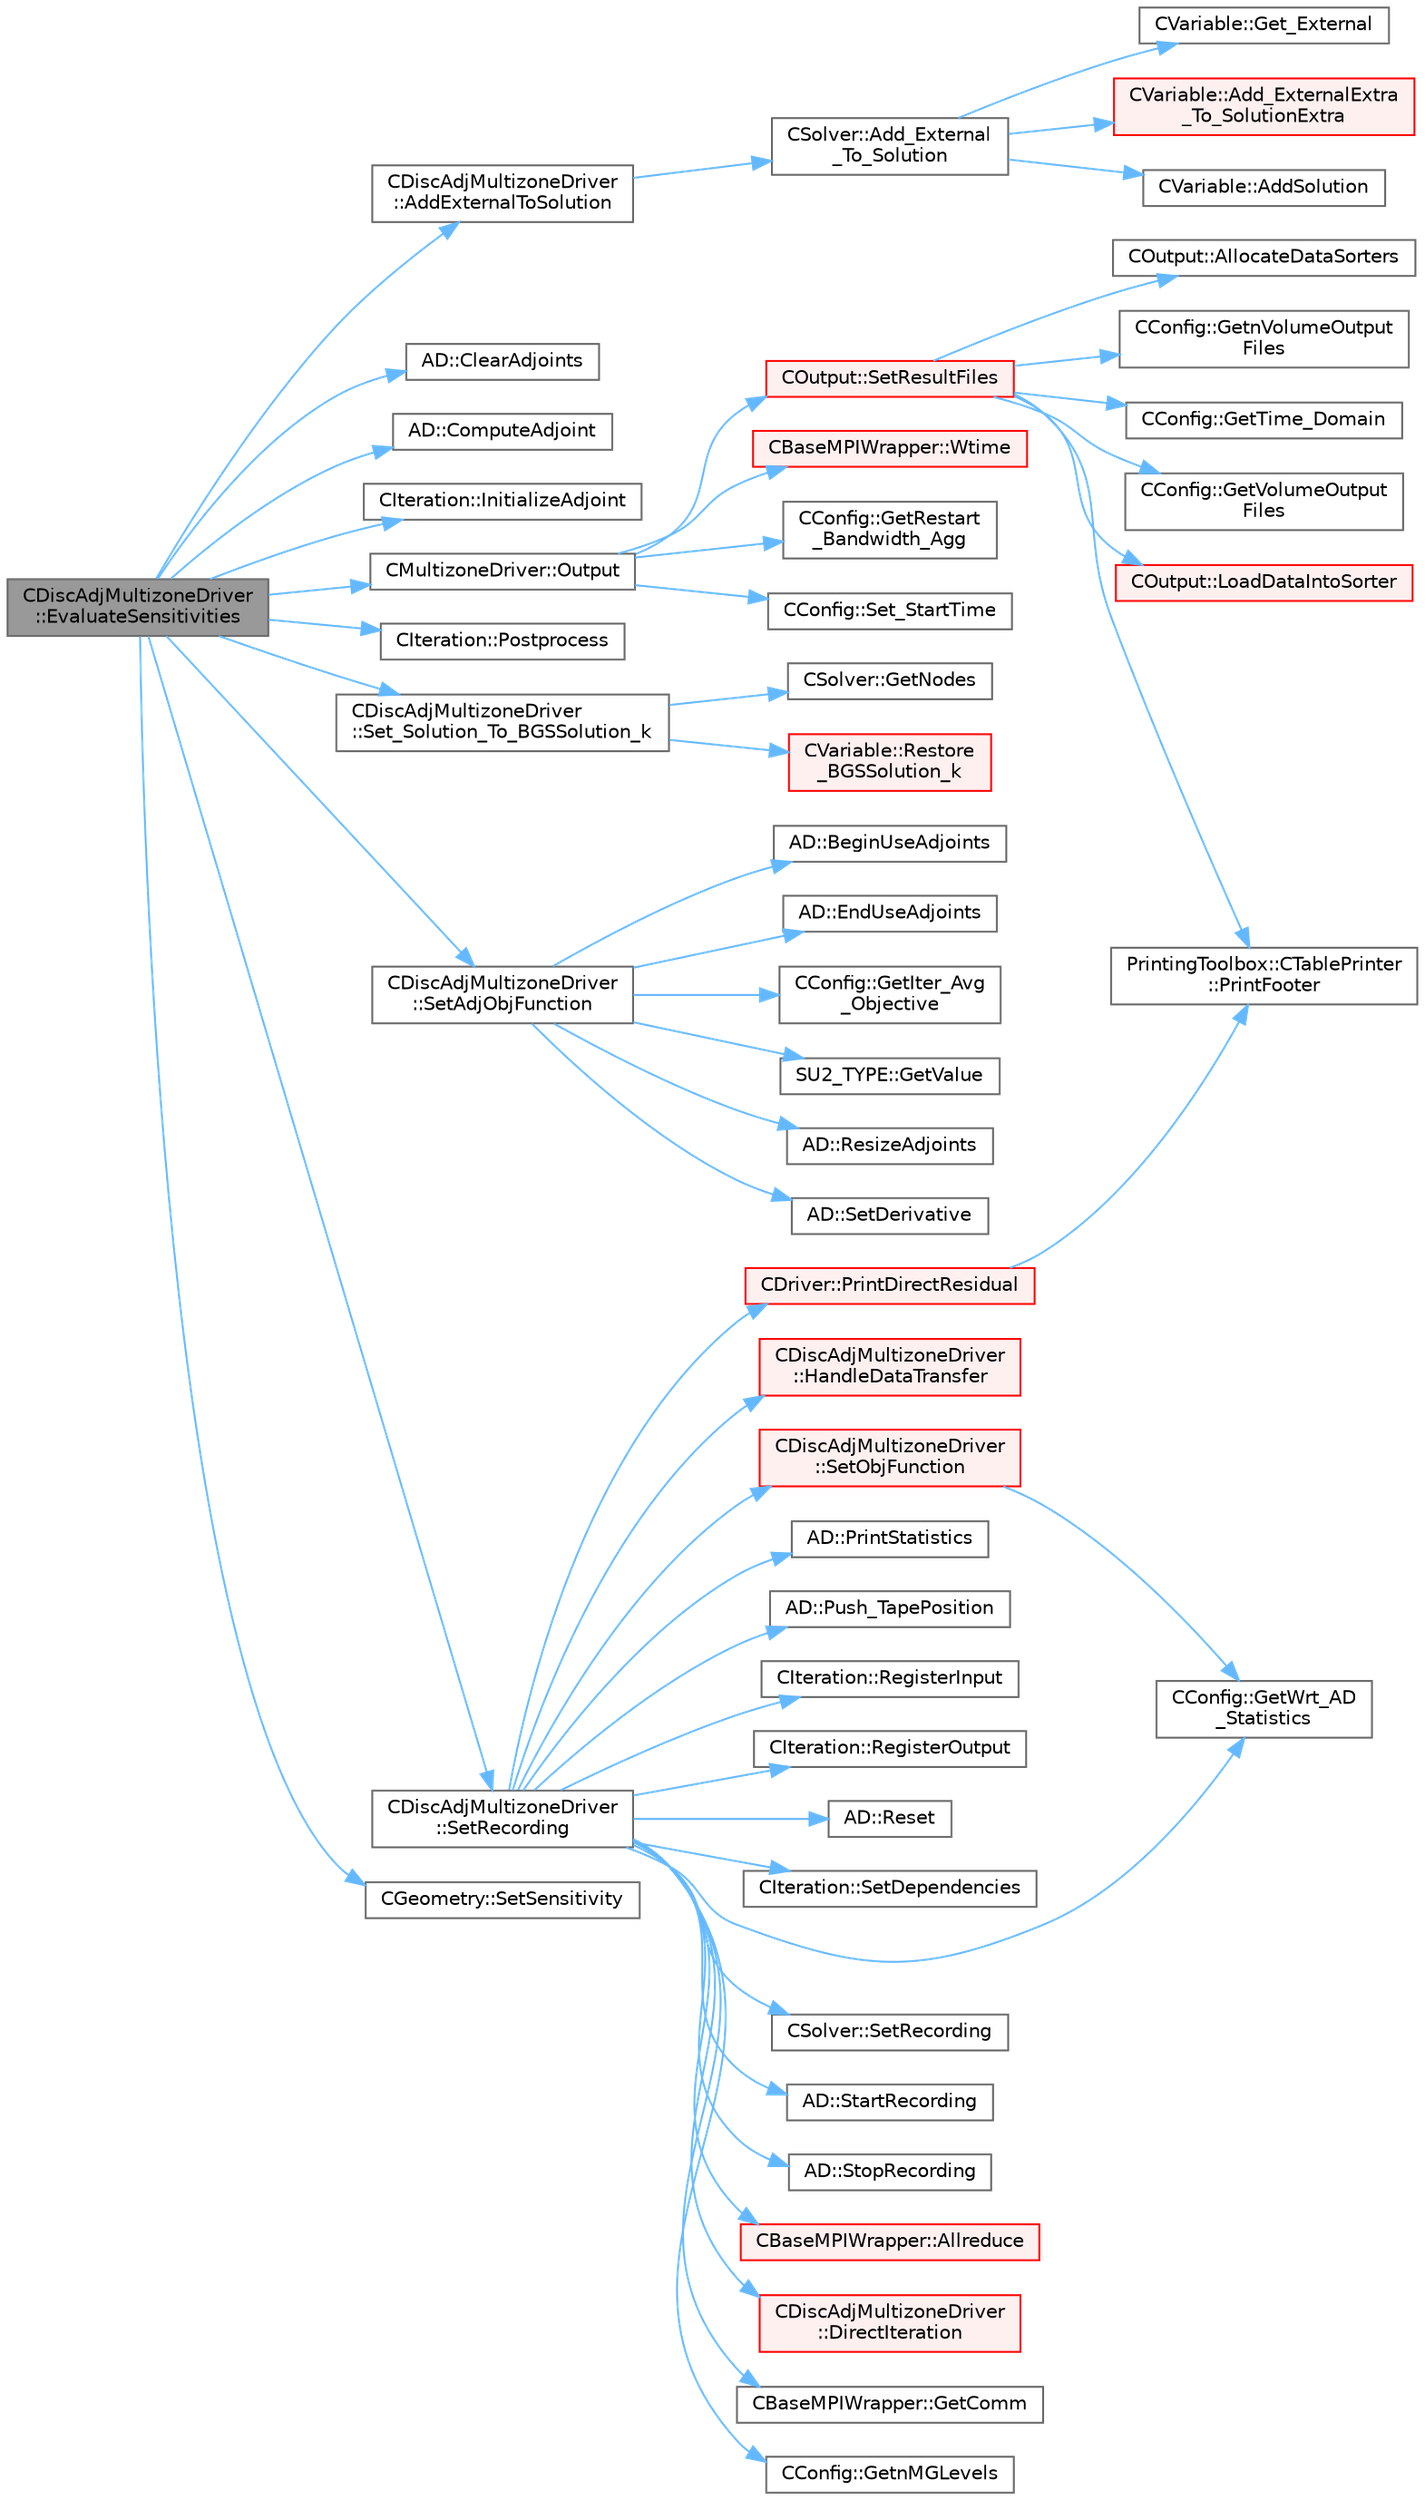 digraph "CDiscAdjMultizoneDriver::EvaluateSensitivities"
{
 // LATEX_PDF_SIZE
  bgcolor="transparent";
  edge [fontname=Helvetica,fontsize=10,labelfontname=Helvetica,labelfontsize=10];
  node [fontname=Helvetica,fontsize=10,shape=box,height=0.2,width=0.4];
  rankdir="LR";
  Node1 [id="Node000001",label="CDiscAdjMultizoneDriver\l::EvaluateSensitivities",height=0.2,width=0.4,color="gray40", fillcolor="grey60", style="filled", fontcolor="black",tooltip="Evaluate sensitivites for the current adjoint solution and output files."];
  Node1 -> Node2 [id="edge1_Node000001_Node000002",color="steelblue1",style="solid",tooltip=" "];
  Node2 [id="Node000002",label="CDiscAdjMultizoneDriver\l::AddExternalToSolution",height=0.2,width=0.4,color="grey40", fillcolor="white", style="filled",URL="$classCDiscAdjMultizoneDriver.html#a3f1281a13573de3b1ba9acd367f23f80",tooltip="Add External_Old vector to Solution."];
  Node2 -> Node3 [id="edge2_Node000002_Node000003",color="steelblue1",style="solid",tooltip=" "];
  Node3 [id="Node000003",label="CSolver::Add_External\l_To_Solution",height=0.2,width=0.4,color="grey40", fillcolor="white", style="filled",URL="$classCSolver.html#a0ece4e9ec78dcbcb3b9d980f01f7b17c",tooltip="Add External to Solution vector."];
  Node3 -> Node4 [id="edge3_Node000003_Node000004",color="steelblue1",style="solid",tooltip=" "];
  Node4 [id="Node000004",label="CVariable::Add_ExternalExtra\l_To_SolutionExtra",height=0.2,width=0.4,color="red", fillcolor="#FFF0F0", style="filled",URL="$classCVariable.html#a763268a9c4a2e25b871117743251463c",tooltip="Add the external contribution to the solution for the extra adjoint solutions."];
  Node3 -> Node6 [id="edge4_Node000003_Node000006",color="steelblue1",style="solid",tooltip=" "];
  Node6 [id="Node000006",label="CVariable::AddSolution",height=0.2,width=0.4,color="grey40", fillcolor="white", style="filled",URL="$classCVariable.html#acb44f7d71d6e55b18bd008b704327f4a",tooltip="Add a value to the solution."];
  Node3 -> Node7 [id="edge5_Node000003_Node000007",color="steelblue1",style="solid",tooltip=" "];
  Node7 [id="Node000007",label="CVariable::Get_External",height=0.2,width=0.4,color="grey40", fillcolor="white", style="filled",URL="$classCVariable.html#a6633a1dbaf261a30eb1323975cc0ecda",tooltip="Get the external contributions of the problem."];
  Node1 -> Node8 [id="edge6_Node000001_Node000008",color="steelblue1",style="solid",tooltip=" "];
  Node8 [id="Node000008",label="AD::ClearAdjoints",height=0.2,width=0.4,color="grey40", fillcolor="white", style="filled",URL="$namespaceAD.html#a6ccf47c72e8115f9e31054b4c06271c4",tooltip="Clears the currently stored adjoints but keeps the computational graph."];
  Node1 -> Node9 [id="edge7_Node000001_Node000009",color="steelblue1",style="solid",tooltip=" "];
  Node9 [id="Node000009",label="AD::ComputeAdjoint",height=0.2,width=0.4,color="grey40", fillcolor="white", style="filled",URL="$namespaceAD.html#a02ec06d93629cdd0724d268318d4dfe7",tooltip="Computes the adjoints, i.e. the derivatives of the output with respect to the input variables."];
  Node1 -> Node10 [id="edge8_Node000001_Node000010",color="steelblue1",style="solid",tooltip=" "];
  Node10 [id="Node000010",label="CIteration::InitializeAdjoint",height=0.2,width=0.4,color="grey40", fillcolor="white", style="filled",URL="$classCIteration.html#a18fa7f7314e6b88f8c69e4fee4ba0f11",tooltip=" "];
  Node1 -> Node11 [id="edge9_Node000001_Node000011",color="steelblue1",style="solid",tooltip=" "];
  Node11 [id="Node000011",label="CMultizoneDriver::Output",height=0.2,width=0.4,color="grey40", fillcolor="white", style="filled",URL="$classCMultizoneDriver.html#ad9b12dc5194755d1a06023898b056bcb",tooltip="Output the solution in solution file."];
  Node11 -> Node12 [id="edge10_Node000011_Node000012",color="steelblue1",style="solid",tooltip=" "];
  Node12 [id="Node000012",label="CConfig::GetRestart\l_Bandwidth_Agg",height=0.2,width=0.4,color="grey40", fillcolor="white", style="filled",URL="$classCConfig.html#a60b72ebe49a6d318584944af24435989",tooltip="Set the sum of the bandwidth for writing binary restarts (to be averaged later)."];
  Node11 -> Node13 [id="edge11_Node000011_Node000013",color="steelblue1",style="solid",tooltip=" "];
  Node13 [id="Node000013",label="CConfig::Set_StartTime",height=0.2,width=0.4,color="grey40", fillcolor="white", style="filled",URL="$classCConfig.html#aedf3896a475f7729d217dfe27f6da3e8",tooltip="Set the start time to track a phase of the code (preprocessing, compute, output)."];
  Node11 -> Node14 [id="edge12_Node000011_Node000014",color="steelblue1",style="solid",tooltip=" "];
  Node14 [id="Node000014",label="COutput::SetResultFiles",height=0.2,width=0.4,color="red", fillcolor="#FFF0F0", style="filled",URL="$classCOutput.html#a0cff5cb7088402f23719a5118d1fd3f2",tooltip="Loop through all requested output files and write the volume output data."];
  Node14 -> Node15 [id="edge13_Node000014_Node000015",color="steelblue1",style="solid",tooltip=" "];
  Node15 [id="Node000015",label="COutput::AllocateDataSorters",height=0.2,width=0.4,color="grey40", fillcolor="white", style="filled",URL="$classCOutput.html#a576a9991a81b18368a1f8ad09b8c65cf",tooltip="Allocates the data sorters if necessary."];
  Node14 -> Node16 [id="edge14_Node000014_Node000016",color="steelblue1",style="solid",tooltip=" "];
  Node16 [id="Node000016",label="CConfig::GetnVolumeOutput\lFiles",height=0.2,width=0.4,color="grey40", fillcolor="white", style="filled",URL="$classCConfig.html#a2298deab9cdc00a1c09f6e7cf6c8e07c",tooltip="GetnVolumeOutputFiles."];
  Node14 -> Node17 [id="edge15_Node000014_Node000017",color="steelblue1",style="solid",tooltip=" "];
  Node17 [id="Node000017",label="CConfig::GetTime_Domain",height=0.2,width=0.4,color="grey40", fillcolor="white", style="filled",URL="$classCConfig.html#a85d2e3cf43b77c63642c40c235b853f3",tooltip="Check if the multizone problem is solved for time domain."];
  Node14 -> Node18 [id="edge16_Node000014_Node000018",color="steelblue1",style="solid",tooltip=" "];
  Node18 [id="Node000018",label="CConfig::GetVolumeOutput\lFiles",height=0.2,width=0.4,color="grey40", fillcolor="white", style="filled",URL="$classCConfig.html#ae85a16a496604fc404d3fb33d559f65c",tooltip="GetVolumeOutputFiles."];
  Node14 -> Node19 [id="edge17_Node000014_Node000019",color="steelblue1",style="solid",tooltip=" "];
  Node19 [id="Node000019",label="COutput::LoadDataIntoSorter",height=0.2,width=0.4,color="red", fillcolor="#FFF0F0", style="filled",URL="$classCOutput.html#ac54efb9d794c522e1bef6cb4ed0d5b9f",tooltip="Load up the values of the requested volume fields into ::Local_Data array."];
  Node14 -> Node31 [id="edge18_Node000014_Node000031",color="steelblue1",style="solid",tooltip=" "];
  Node31 [id="Node000031",label="PrintingToolbox::CTablePrinter\l::PrintFooter",height=0.2,width=0.4,color="grey40", fillcolor="white", style="filled",URL="$classPrintingToolbox_1_1CTablePrinter.html#ac1bc6229daf9b3181de565905281ee2a",tooltip="Print the footer."];
  Node11 -> Node86 [id="edge19_Node000011_Node000086",color="steelblue1",style="solid",tooltip=" "];
  Node86 [id="Node000086",label="CBaseMPIWrapper::Wtime",height=0.2,width=0.4,color="red", fillcolor="#FFF0F0", style="filled",URL="$classCBaseMPIWrapper.html#adcf32aa628d4b515e8835bc5c56fbf08",tooltip=" "];
  Node1 -> Node96 [id="edge20_Node000001_Node000096",color="steelblue1",style="solid",tooltip=" "];
  Node96 [id="Node000096",label="CIteration::Postprocess",height=0.2,width=0.4,color="grey40", fillcolor="white", style="filled",URL="$classCIteration.html#ad306d277e9a09f6e6c6d08590aa234a6",tooltip="A virtual member."];
  Node1 -> Node97 [id="edge21_Node000001_Node000097",color="steelblue1",style="solid",tooltip=" "];
  Node97 [id="Node000097",label="CDiscAdjMultizoneDriver\l::Set_Solution_To_BGSSolution_k",height=0.2,width=0.4,color="grey40", fillcolor="white", style="filled",URL="$classCDiscAdjMultizoneDriver.html#a34a0cbc7038b9cf16d5aeab16c4c06f0",tooltip="Puts BGSSolution_k back into Solution."];
  Node97 -> Node98 [id="edge22_Node000097_Node000098",color="steelblue1",style="solid",tooltip=" "];
  Node98 [id="Node000098",label="CSolver::GetNodes",height=0.2,width=0.4,color="grey40", fillcolor="white", style="filled",URL="$classCSolver.html#adb28ae3845a6b61cf764a8e9fe4b794e",tooltip="Allow outside access to the nodes of the solver, containing conservatives, primitives,..."];
  Node97 -> Node99 [id="edge23_Node000097_Node000099",color="steelblue1",style="solid",tooltip=" "];
  Node99 [id="Node000099",label="CVariable::Restore\l_BGSSolution_k",height=0.2,width=0.4,color="red", fillcolor="#FFF0F0", style="filled",URL="$classCVariable.html#a042bec6e97bf376a7c7b0dccf25418f4",tooltip="Restore the previous BGS subiteration to solution."];
  Node1 -> Node102 [id="edge24_Node000001_Node000102",color="steelblue1",style="solid",tooltip=" "];
  Node102 [id="Node000102",label="CDiscAdjMultizoneDriver\l::SetAdjObjFunction",height=0.2,width=0.4,color="grey40", fillcolor="white", style="filled",URL="$classCDiscAdjMultizoneDriver.html#a249f7719c986035cde861eed2c61b4dd",tooltip="Initialize the adjoint value of the objective function."];
  Node102 -> Node103 [id="edge25_Node000102_Node000103",color="steelblue1",style="solid",tooltip=" "];
  Node103 [id="Node000103",label="AD::BeginUseAdjoints",height=0.2,width=0.4,color="grey40", fillcolor="white", style="filled",URL="$namespaceAD.html#af45472c273e9a0add1693e387797b3f9",tooltip="Declare that the adjoints are being used, to protect against resizing."];
  Node102 -> Node104 [id="edge26_Node000102_Node000104",color="steelblue1",style="solid",tooltip=" "];
  Node104 [id="Node000104",label="AD::EndUseAdjoints",height=0.2,width=0.4,color="grey40", fillcolor="white", style="filled",URL="$namespaceAD.html#af35e8bf86eca658fdb8e49807755f6e3",tooltip="Declare that the adjoints are no longer being used."];
  Node102 -> Node105 [id="edge27_Node000102_Node000105",color="steelblue1",style="solid",tooltip=" "];
  Node105 [id="Node000105",label="CConfig::GetIter_Avg\l_Objective",height=0.2,width=0.4,color="grey40", fillcolor="white", style="filled",URL="$classCConfig.html#a19e72bc6263b2a0f581a9bee82bb82d2",tooltip="Number of iterations to average (reverse time integration)."];
  Node102 -> Node48 [id="edge28_Node000102_Node000048",color="steelblue1",style="solid",tooltip=" "];
  Node48 [id="Node000048",label="SU2_TYPE::GetValue",height=0.2,width=0.4,color="grey40", fillcolor="white", style="filled",URL="$namespaceSU2__TYPE.html#adf52a59d6f4e578f7915ec9abbf7cb22",tooltip="Get the (primitive) value of the datatype (needs to be specialized for active types)."];
  Node102 -> Node106 [id="edge29_Node000102_Node000106",color="steelblue1",style="solid",tooltip=" "];
  Node106 [id="Node000106",label="AD::ResizeAdjoints",height=0.2,width=0.4,color="grey40", fillcolor="white", style="filled",URL="$namespaceAD.html#a54790812306f45ddcc477a85abf9e78c",tooltip="Resize the adjoint vector, for subsequent access without bounds checking."];
  Node102 -> Node107 [id="edge30_Node000102_Node000107",color="steelblue1",style="solid",tooltip=" "];
  Node107 [id="Node000107",label="AD::SetDerivative",height=0.2,width=0.4,color="grey40", fillcolor="white", style="filled",URL="$namespaceAD.html#a49a954dc442cd06cc43cd61a451d76e5",tooltip="Sets the adjoint value at index to val."];
  Node1 -> Node108 [id="edge31_Node000001_Node000108",color="steelblue1",style="solid",tooltip=" "];
  Node108 [id="Node000108",label="CDiscAdjMultizoneDriver\l::SetRecording",height=0.2,width=0.4,color="grey40", fillcolor="white", style="filled",URL="$classCDiscAdjMultizoneDriver.html#a6858d2798084ac58973760b98cbc268d",tooltip="Record one iteration of the primal problem within each zone."];
  Node108 -> Node35 [id="edge32_Node000108_Node000035",color="steelblue1",style="solid",tooltip=" "];
  Node35 [id="Node000035",label="CBaseMPIWrapper::Allreduce",height=0.2,width=0.4,color="red", fillcolor="#FFF0F0", style="filled",URL="$classCBaseMPIWrapper.html#a381d4b3738c09d92ee1ae9f89715b541",tooltip=" "];
  Node108 -> Node109 [id="edge33_Node000108_Node000109",color="steelblue1",style="solid",tooltip=" "];
  Node109 [id="Node000109",label="CDiscAdjMultizoneDriver\l::DirectIteration",height=0.2,width=0.4,color="red", fillcolor="#FFF0F0", style="filled",URL="$classCDiscAdjMultizoneDriver.html#a3937a5ca31d38e3f2f0e4a9a8671a79b",tooltip="Run one direct iteration in a zone."];
  Node108 -> Node39 [id="edge34_Node000108_Node000039",color="steelblue1",style="solid",tooltip=" "];
  Node39 [id="Node000039",label="CBaseMPIWrapper::GetComm",height=0.2,width=0.4,color="grey40", fillcolor="white", style="filled",URL="$classCBaseMPIWrapper.html#a8154391fc3522954802889d81d4ef5da",tooltip=" "];
  Node108 -> Node112 [id="edge35_Node000108_Node000112",color="steelblue1",style="solid",tooltip=" "];
  Node112 [id="Node000112",label="CConfig::GetnMGLevels",height=0.2,width=0.4,color="grey40", fillcolor="white", style="filled",URL="$classCConfig.html#a15a61a6f9a1d415c3509018f4916c5c1",tooltip="Get the number of multigrid levels."];
  Node108 -> Node113 [id="edge36_Node000108_Node000113",color="steelblue1",style="solid",tooltip=" "];
  Node113 [id="Node000113",label="CConfig::GetWrt_AD\l_Statistics",height=0.2,width=0.4,color="grey40", fillcolor="white", style="filled",URL="$classCConfig.html#a1c472324b06796ce8a0f5c1da5099c75",tooltip="Get information about the computational graph (e.g. memory usage) when using AD in reverse mode."];
  Node108 -> Node114 [id="edge37_Node000108_Node000114",color="steelblue1",style="solid",tooltip=" "];
  Node114 [id="Node000114",label="CDiscAdjMultizoneDriver\l::HandleDataTransfer",height=0.2,width=0.4,color="red", fillcolor="#FFF0F0", style="filled",URL="$classCDiscAdjMultizoneDriver.html#ab33de05a7a1f77dcf60014a4a35dd4f1",tooltip="Transfer data between zones and update grids when required."];
  Node108 -> Node349 [id="edge38_Node000108_Node000349",color="steelblue1",style="solid",tooltip=" "];
  Node349 [id="Node000349",label="CDriver::PrintDirectResidual",height=0.2,width=0.4,color="red", fillcolor="#FFF0F0", style="filled",URL="$classCDriver.html#a57fa51de6cd01f9946ed9102b92c9204",tooltip="Print out the direct residuals."];
  Node349 -> Node31 [id="edge39_Node000349_Node000031",color="steelblue1",style="solid",tooltip=" "];
  Node108 -> Node352 [id="edge40_Node000108_Node000352",color="steelblue1",style="solid",tooltip=" "];
  Node352 [id="Node000352",label="AD::PrintStatistics",height=0.2,width=0.4,color="grey40", fillcolor="white", style="filled",URL="$namespaceAD.html#a550da7d52493ef5d414a563f9ac2f737",tooltip="Prints out tape statistics."];
  Node108 -> Node353 [id="edge41_Node000108_Node000353",color="steelblue1",style="solid",tooltip=" "];
  Node353 [id="Node000353",label="AD::Push_TapePosition",height=0.2,width=0.4,color="grey40", fillcolor="white", style="filled",URL="$namespaceAD.html#a6346fb2cf00bd2a4b1566eb49e878b6e",tooltip="Pushes back the current tape position to the tape position's vector."];
  Node108 -> Node354 [id="edge42_Node000108_Node000354",color="steelblue1",style="solid",tooltip=" "];
  Node354 [id="Node000354",label="CIteration::RegisterInput",height=0.2,width=0.4,color="grey40", fillcolor="white", style="filled",URL="$classCIteration.html#aa63e3b2401b2f9f0c412b99c3383d70a",tooltip=" "];
  Node108 -> Node355 [id="edge43_Node000108_Node000355",color="steelblue1",style="solid",tooltip=" "];
  Node355 [id="Node000355",label="CIteration::RegisterOutput",height=0.2,width=0.4,color="grey40", fillcolor="white", style="filled",URL="$classCIteration.html#a922a52e44088772c44e4f9f7aa4e9759",tooltip=" "];
  Node108 -> Node356 [id="edge44_Node000108_Node000356",color="steelblue1",style="solid",tooltip=" "];
  Node356 [id="Node000356",label="AD::Reset",height=0.2,width=0.4,color="grey40", fillcolor="white", style="filled",URL="$namespaceAD.html#a410b9fd84f6a9a3b36c3def03c2baffe",tooltip="Reset the tape structure to be ready for a new recording."];
  Node108 -> Node357 [id="edge45_Node000108_Node000357",color="steelblue1",style="solid",tooltip=" "];
  Node357 [id="Node000357",label="CIteration::SetDependencies",height=0.2,width=0.4,color="grey40", fillcolor="white", style="filled",URL="$classCIteration.html#af9bc02ddcc406e96ca18e2b15d3a79bc",tooltip=" "];
  Node108 -> Node358 [id="edge46_Node000108_Node000358",color="steelblue1",style="solid",tooltip=" "];
  Node358 [id="Node000358",label="CDiscAdjMultizoneDriver\l::SetObjFunction",height=0.2,width=0.4,color="red", fillcolor="#FFF0F0", style="filled",URL="$classCDiscAdjMultizoneDriver.html#aec588aee003e08d9bf7b93f54d4735fa",tooltip="Set the objective function."];
  Node358 -> Node113 [id="edge47_Node000358_Node000113",color="steelblue1",style="solid",tooltip=" "];
  Node108 -> Node399 [id="edge48_Node000108_Node000399",color="steelblue1",style="solid",tooltip=" "];
  Node399 [id="Node000399",label="CSolver::SetRecording",height=0.2,width=0.4,color="grey40", fillcolor="white", style="filled",URL="$classCSolver.html#a77b00d3646bfcb6cb1998b6d8c6e2391",tooltip="A virtual member."];
  Node108 -> Node400 [id="edge49_Node000108_Node000400",color="steelblue1",style="solid",tooltip=" "];
  Node400 [id="Node000400",label="AD::StartRecording",height=0.2,width=0.4,color="grey40", fillcolor="white", style="filled",URL="$namespaceAD.html#aa411ae358859e654be30b522fdf7a7ba",tooltip="Start the recording of the operations and involved variables. If called, the computational graph of a..."];
  Node108 -> Node401 [id="edge50_Node000108_Node000401",color="steelblue1",style="solid",tooltip=" "];
  Node401 [id="Node000401",label="AD::StopRecording",height=0.2,width=0.4,color="grey40", fillcolor="white", style="filled",URL="$namespaceAD.html#a97670077955608a47f6cc7ee3548e424",tooltip="Stops the recording of the operations and variables."];
  Node1 -> Node319 [id="edge51_Node000001_Node000319",color="steelblue1",style="solid",tooltip=" "];
  Node319 [id="Node000319",label="CGeometry::SetSensitivity",height=0.2,width=0.4,color="grey40", fillcolor="white", style="filled",URL="$classCGeometry.html#a30a8e4afd91fd0059a57b94461f23e35",tooltip="A virtual member."];
}
